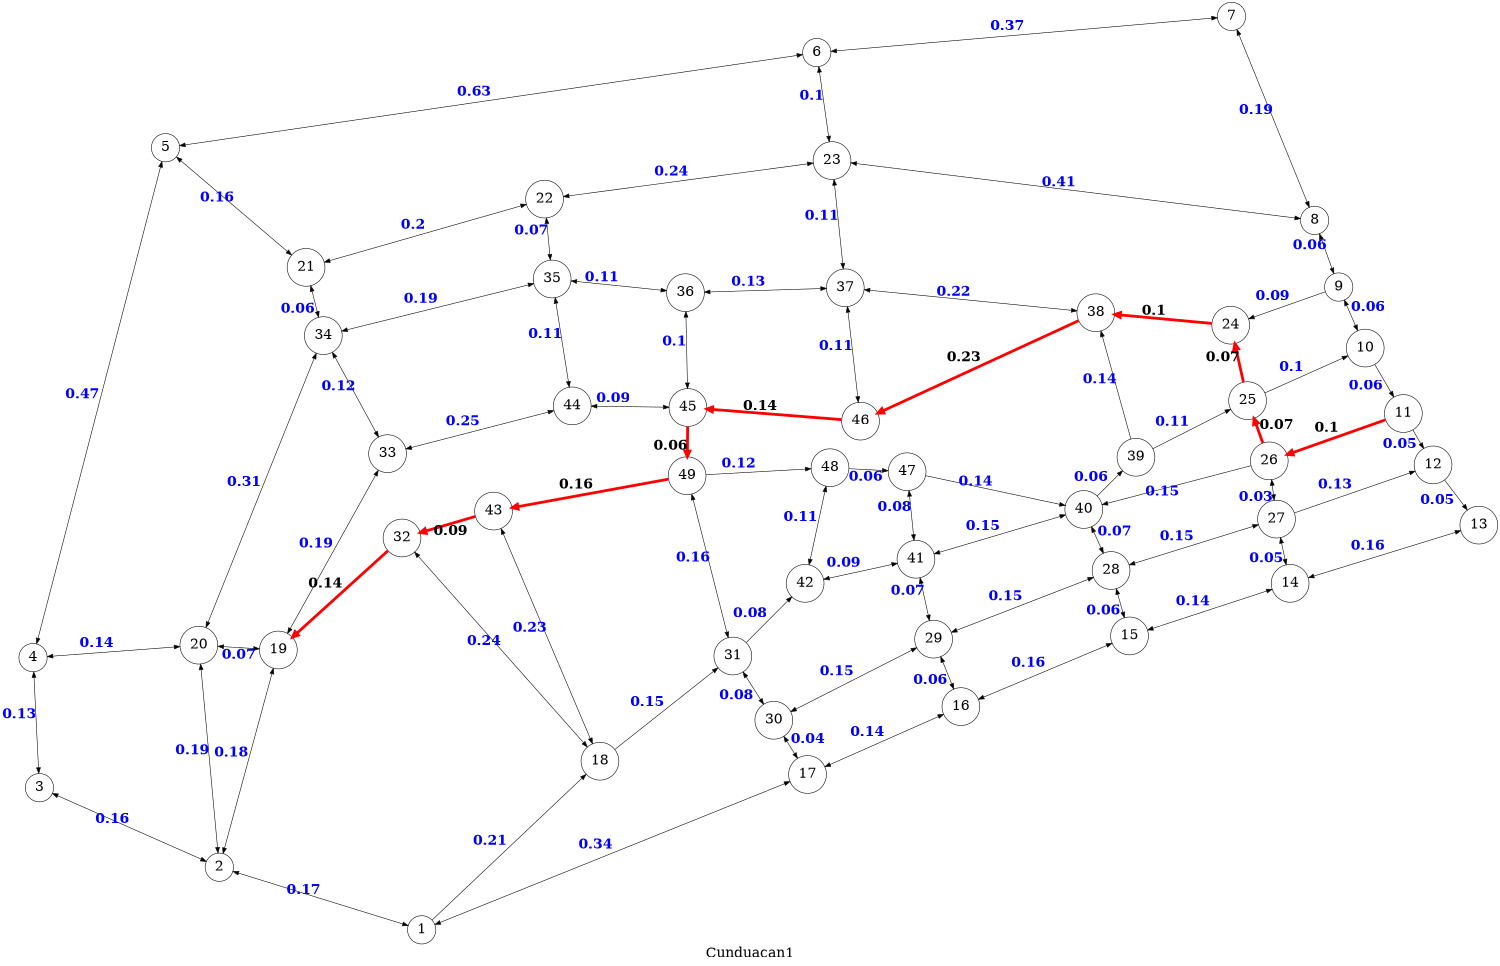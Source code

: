 digraph G
{
	node [shape=circle, fontsize=25];
	layout="neato";
	size="10,10"
1 [pos="10.99,-23.18!"]
2 [pos="5.95,-21.62!"]
3 [pos="1.47,-19.64!"]
4 [pos="1.31,-16.40!"]
5 [pos="4.61,-3.70!"]
6 [pos="20.83,-1.33!"]
7 [pos="31.16,-0.43!"]
8 [pos="33.23,-5.51!"]
9 [pos="33.83,-7.17!"]
10 [pos="34.49,-8.69!"]
11 [pos="35.44,-10.32!"]
12 [pos="36.18,-11.60!"]
13 [pos="37.32,-13.10!"]
14 [pos="32.62,-14.55!"]
15 [pos="28.62,-15.86!"]
16 [pos="24.42,-17.62!"]
17 [pos="20.60,-19.31!"]
18 [pos="15.43,-18.98!"]
19 [pos="7.42,-16.21!"]
20 [pos="5.44,-16.09!"]
21 [pos="8.11,-6.68!"]
22 [pos="14.05,-4.98!"]
23 [pos="21.21,-4.02!"]
24 [pos="31.14,-8.12!"]
25 [pos="31.56,-10.00!"]
26 [pos="32.10,-11.50!"]
27 [pos="32.28,-12.95!"]
28 [pos="28.16,-14.23!"]
29 [pos="23.74,-15.94!"]
30 [pos="19.76,-17.96!"]
31 [pos="18.74,-16.36!"]
32 [pos="10.50,-13.42!"]
33 [pos="10.14,-11.32!"]
34 [pos="8.54,-8.38!"]
35 [pos="14.24,-6.97!"]
36 [pos="17.56,-7.31!"]
37 [pos="21.54,-7.19!"]
38 [pos="27.78,-7.81!"]
39 [pos="28.78,-11.41!"]
40 [pos="27.48,-12.71!"]
41 [pos="23.30,-13.95!"]
42 [pos="20.54,-14.55!"]
43 [pos="12.78,-12.75!"]
44 [pos="14.74,-10.13!"]
45 [pos="17.62,-10.17!"]
46 [pos="21.92,-10.51!"]
47 [pos="23.08,-11.77!"]
48 [pos="21.16,-11.67!"]
49 [pos="17.60,-11.87!"]
	1 -> 2[fontcolor=blue label=0.17, dir="both", fontsize="25", fontname="times-bold"]
	1 -> 18[fontcolor=blue label=0.21, fontsize="25", fontname="times-bold"]
	1 -> 17[fontcolor=blue label=0.34, dir="both", fontsize="25", fontname="times-bold"]
	2 -> 3[fontcolor=blue label=0.16, dir="both", fontsize="25", fontname="times-bold"]
	2 -> 20[fontcolor=blue label=0.19, dir="both", fontsize="25", fontname="times-bold"]
	2 -> 19[fontcolor=blue label=0.18, dir="both", fontsize="25", fontname="times-bold"]
	3 -> 4[fontcolor=blue label=0.13, dir="both", fontsize="25", fontname="times-bold"]
	4 -> 20[fontcolor=blue label=0.14, dir="both", fontsize="25", fontname="times-bold"]
	4 -> 5[fontcolor=blue label=0.47, dir="both", fontsize="25", fontname="times-bold"]
	5 -> 21[fontcolor=blue label=0.16, dir="both", fontsize="25", fontname="times-bold"]
	5 -> 6[fontcolor=blue label=0.63, dir="both", fontsize="25", fontname="times-bold"]
	6 -> 23[fontcolor=blue label=0.1, dir="both", fontsize="25", fontname="times-bold"]
	6 -> 7[fontcolor=blue label=0.37, dir="both", fontsize="25", fontname="times-bold"]
	7 -> 8[fontcolor=blue label=0.19, dir="both", fontsize="25", fontname="times-bold"]
	8 -> 23[fontcolor=blue label=0.41, dir="both", fontsize="25", fontname="times-bold"]
	8 -> 9[fontcolor=blue label=0.06, dir="both", fontsize="25", fontname="times-bold"]
	9 -> 10[fontcolor=blue label=0.06, dir="both", fontsize="25", fontname="times-bold"]
	9 -> 24[fontcolor=blue label=0.09, fontsize="25", fontname="times-bold"]
	10 -> 11[fontcolor=blue label=0.06, fontsize="25", fontname="times-bold"]
	11 -> 12[fontcolor=blue label=0.05, fontsize="25", fontname="times-bold"]
	11 -> 26[fontcolor=black label=0.1,fontsize="25", color="red", penwidth=5.0, fontname="times-bold"]
	12 -> 13[fontcolor=blue label=0.05, fontsize="25", fontname="times-bold"]
	13 -> 14[fontcolor=blue label=0.16, dir="both", fontsize="25", fontname="times-bold"]
	14 -> 15[fontcolor=blue label=0.14, dir="both", fontsize="25", fontname="times-bold"]
	14 -> 27[fontcolor=blue label=0.05, dir="both", fontsize="25", fontname="times-bold"]
	15 -> 16[fontcolor=blue label=0.16, dir="both", fontsize="25", fontname="times-bold"]
	15 -> 28[fontcolor=blue label=0.06, dir="both", fontsize="25", fontname="times-bold"]
	16 -> 17[fontcolor=blue label=0.14, dir="both", fontsize="25", fontname="times-bold"]
	16 -> 29[fontcolor=blue label=0.06, dir="both", fontsize="25", fontname="times-bold"]
	17 -> 30[fontcolor=blue label=0.04, dir="both", fontsize="25", fontname="times-bold"]
	18 -> 31[fontcolor=blue label=0.15, fontsize="25", fontname="times-bold"]
	18 -> 32[fontcolor=blue label=0.24, dir="both", fontsize="25", fontname="times-bold"]
	18 -> 43[fontcolor=blue label=0.23, dir="both", fontsize="25", fontname="times-bold"]
	19 -> 20[fontcolor=blue label=0.07, dir="both", fontsize="25", fontname="times-bold"]
	19 -> 33[fontcolor=blue label=0.19, dir="both", fontsize="25", fontname="times-bold"]
	32 -> 19[fontcolor=black label=0.14, fontsize="25", color="red", penwidth=5.0, fontname="times-bold"]
	20 -> 34[fontcolor=blue label=0.31, dir="both", fontsize="25", fontname="times-bold"]
	21 -> 34[fontcolor=blue label=0.06, dir="both", fontsize="25", fontname="times-bold"]
	21 -> 22[fontcolor=blue label=0.2, dir="both", fontsize="25", fontname="times-bold"]
	22 -> 35[fontcolor=blue label=0.07, dir="both", fontsize="25", fontname="times-bold"]
	22 -> 23[fontcolor=blue label=0.24, dir="both", fontsize="25", fontname="times-bold"]
	23 -> 37[fontcolor=blue label=0.11, dir="both", fontsize="25", fontname="times-bold"]
	24 -> 38[fontcolor=black label=0.1,fontsize="25", color="red", penwidth=5.0, fontname="times-bold"]
	25 -> 24[fontcolor=black label=0.07, fontsize="25", color="red", penwidth=5.0, fontname="times-bold"]
	25 -> 10[fontcolor=blue label=0.1, fontsize="25", fontname="times-bold"]
	26 -> 25[fontcolor=black label=0.07, fontsize="25", color="red", penwidth=5.0, fontname="times-bold"]
	26 -> 40[fontcolor=blue label=0.15, fontsize="25", fontname="times-bold"]
	26 -> 27[fontcolor=blue label=0.03, dir="both", fontsize="25", fontname="times-bold"]
	27 -> 12[fontcolor=blue label=0.13, fontsize="25", fontname="times-bold"]
	27 -> 28[fontcolor=blue label=0.15, dir="both", fontsize="25", fontname="times-bold"]
	28 -> 40[fontcolor=blue label=0.07, dir="both", fontsize="25", fontname="times-bold"]
	28 -> 29[fontcolor=blue label=0.15, dir="both", fontsize="25", fontname="times-bold"]
	29 -> 30[fontcolor=blue label=0.15, dir="both", fontsize="25", fontname="times-bold"]
	29 -> 41[fontcolor=blue label=0.07, dir="both", fontsize="25", fontname="times-bold"]
	30 -> 31[fontcolor=blue label=0.08, dir="both", fontsize="25", fontname="times-bold"]
	31 -> 42[fontcolor=blue label=0.08, fontsize="25", fontname="times-bold"]
	31 -> 49[fontcolor=blue label=0.16, dir="both", fontsize="25", fontname="times-bold"]
	43 -> 32[fontcolor=black label=0.09, fontsize="25", color="red", penwidth=5.0, fontname="times-bold"]
	33 -> 34[fontcolor=blue label=0.12, dir="both", fontsize="25", fontname="times-bold"]
	33 -> 44[fontcolor=blue label=0.25, dir="both", fontsize="25", fontname="times-bold"]
	34 -> 35[fontcolor=blue label=0.19, dir="both", fontsize="25", fontname="times-bold"]
	35 -> 44[fontcolor=blue label=0.11, dir="both", fontsize="25", fontname="times-bold"]
	35 -> 36[fontcolor=blue label=0.11, dir="both", fontsize="25", fontname="times-bold"]
	36 -> 45[fontcolor=blue label=0.1, dir="both", fontsize="25", fontname="times-bold"]
	36 -> 37[fontcolor=blue label=0.13, dir="both", fontsize="25", fontname="times-bold"]
	37 -> 46[fontcolor=blue label=0.11, dir="both", fontsize="25", fontname="times-bold"]
	37 -> 38[fontcolor=blue label=0.22, dir="both", fontsize="25", fontname="times-bold"]
	38 -> 46[fontcolor=black label=0.23,fontsize="25", color="red", penwidth=5.0, fontname="times-bold"]
	39 -> 38[fontcolor=blue label=0.14, fontsize="25", fontname="times-bold"]
	39 -> 25[fontcolor=blue label=0.11, fontsize="25", fontname="times-bold"]
	40 -> 39[fontcolor=blue label=0.06, fontsize="25", fontname="times-bold"]
	40 -> 41[fontcolor=blue label=0.15, dir="both", fontsize="25", fontname="times-bold"]
	41 -> 47[fontcolor=blue label=0.08, dir="both", fontsize="25", fontname="times-bold"]
	41 -> 42[fontcolor=blue label=0.09, dir="both", fontsize="25", fontname="times-bold"]
	42 -> 48[fontcolor=blue label=0.11, dir="both", fontsize="25", fontname="times-bold"]
	49 -> 43[fontcolor=black label=0.16, fontsize="25", color="red", penwidth=5.0, fontname="times-bold"]
	44 -> 45[fontcolor=blue label=0.09, dir="both", fontsize="25", fontname="times-bold"]
	45 -> 49[fontcolor=black label=0.06,fontsize="25", color="red", penwidth=5.0, fontname="times-bold"]
	46 -> 45[fontcolor=black label=0.14,fontsize="25", color="red", penwidth=5.0, fontname="times-bold"]
	47 -> 40[fontcolor=blue label=0.14, fontsize="25", fontname="times-bold"]
	48 -> 47[fontcolor=blue label=0.06, fontsize="25", fontname="times-bold"]
	49 -> 48[fontcolor=blue label=0.12, fontsize="25", fontname="times-bold"]
	label="Cunduacan1" fontsize=25
}